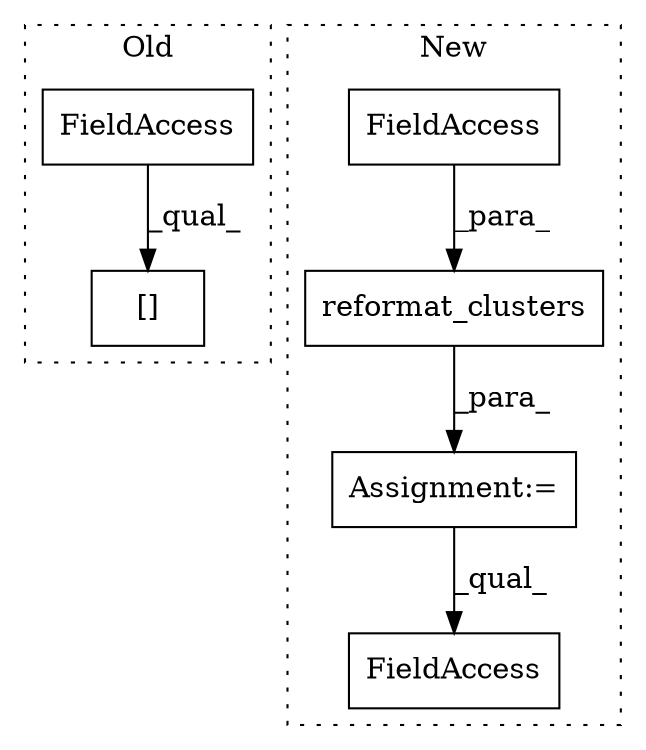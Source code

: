 digraph G {
subgraph cluster0 {
1 [label="[]" a="2" s="8005,8018" l="12,1" shape="box"];
5 [label="FieldAccess" a="22" s="8005" l="11" shape="box"];
label = "Old";
style="dotted";
}
subgraph cluster1 {
2 [label="reformat_clusters" a="32" s="7723,7749" l="18,1" shape="box"];
3 [label="FieldAccess" a="22" s="7822" l="18" shape="box"];
4 [label="Assignment:=" a="7" s="7718" l="1" shape="box"];
6 [label="FieldAccess" a="22" s="7741" l="8" shape="box"];
label = "New";
style="dotted";
}
2 -> 4 [label="_para_"];
4 -> 3 [label="_qual_"];
5 -> 1 [label="_qual_"];
6 -> 2 [label="_para_"];
}